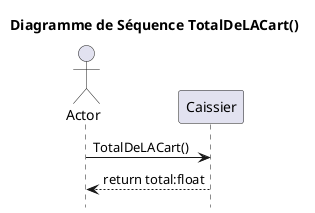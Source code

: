 @startuml
hide footbox
title Diagramme de Séquence TotalDeLACart()

actor       Actor       as a
participant Caissier as c
'database    db    as d
'participant logger as l
a -> c : TotalDeLACart()
a <-- c : return total:float
@enduml

